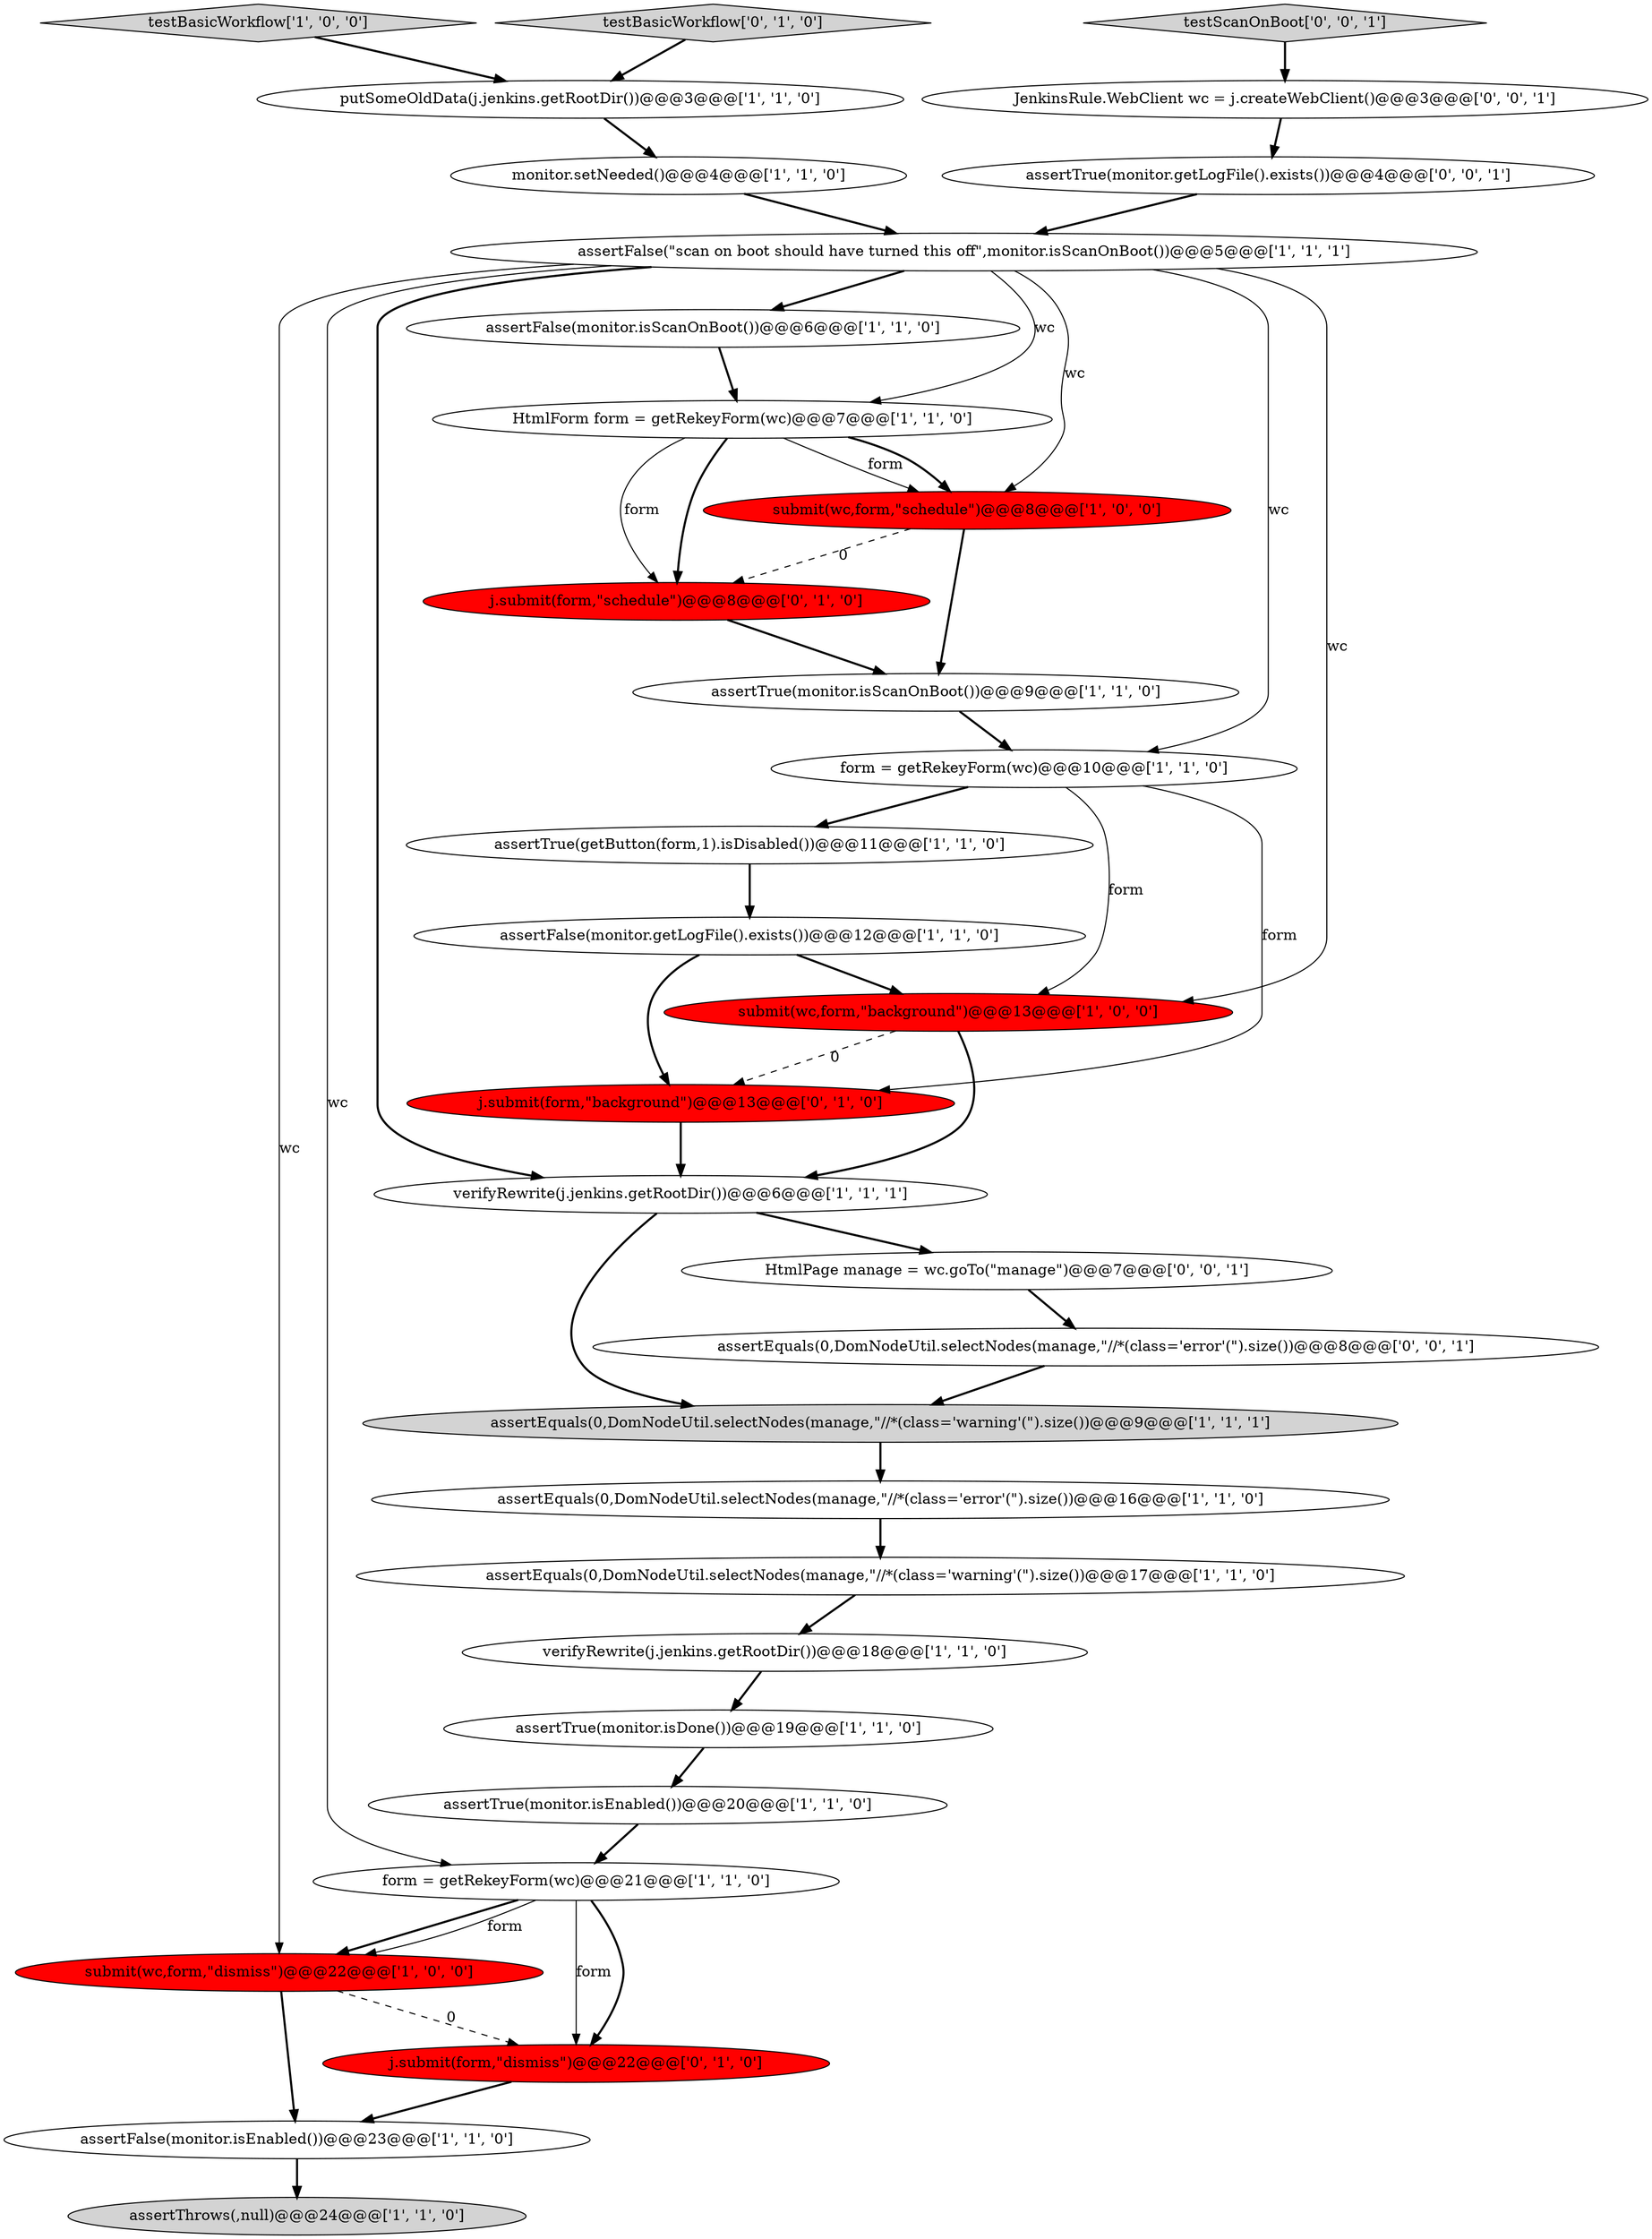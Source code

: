 digraph {
2 [style = filled, label = "submit(wc,form,\"dismiss\")@@@22@@@['1', '0', '0']", fillcolor = red, shape = ellipse image = "AAA1AAABBB1BBB"];
15 [style = filled, label = "form = getRekeyForm(wc)@@@10@@@['1', '1', '0']", fillcolor = white, shape = ellipse image = "AAA0AAABBB1BBB"];
24 [style = filled, label = "j.submit(form,\"schedule\")@@@8@@@['0', '1', '0']", fillcolor = red, shape = ellipse image = "AAA1AAABBB2BBB"];
23 [style = filled, label = "testBasicWorkflow['0', '1', '0']", fillcolor = lightgray, shape = diamond image = "AAA0AAABBB2BBB"];
26 [style = filled, label = "j.submit(form,\"dismiss\")@@@22@@@['0', '1', '0']", fillcolor = red, shape = ellipse image = "AAA1AAABBB2BBB"];
13 [style = filled, label = "assertFalse(monitor.isScanOnBoot())@@@6@@@['1', '1', '0']", fillcolor = white, shape = ellipse image = "AAA0AAABBB1BBB"];
17 [style = filled, label = "assertEquals(0,DomNodeUtil.selectNodes(manage,\"//*(class='warning'(\").size())@@@17@@@['1', '1', '0']", fillcolor = white, shape = ellipse image = "AAA0AAABBB1BBB"];
6 [style = filled, label = "assertTrue(monitor.isDone())@@@19@@@['1', '1', '0']", fillcolor = white, shape = ellipse image = "AAA0AAABBB1BBB"];
7 [style = filled, label = "HtmlForm form = getRekeyForm(wc)@@@7@@@['1', '1', '0']", fillcolor = white, shape = ellipse image = "AAA0AAABBB1BBB"];
21 [style = filled, label = "verifyRewrite(j.jenkins.getRootDir())@@@6@@@['1', '1', '1']", fillcolor = white, shape = ellipse image = "AAA0AAABBB1BBB"];
0 [style = filled, label = "assertTrue(monitor.isScanOnBoot())@@@9@@@['1', '1', '0']", fillcolor = white, shape = ellipse image = "AAA0AAABBB1BBB"];
28 [style = filled, label = "JenkinsRule.WebClient wc = j.createWebClient()@@@3@@@['0', '0', '1']", fillcolor = white, shape = ellipse image = "AAA0AAABBB3BBB"];
9 [style = filled, label = "monitor.setNeeded()@@@4@@@['1', '1', '0']", fillcolor = white, shape = ellipse image = "AAA0AAABBB1BBB"];
27 [style = filled, label = "testScanOnBoot['0', '0', '1']", fillcolor = lightgray, shape = diamond image = "AAA0AAABBB3BBB"];
20 [style = filled, label = "verifyRewrite(j.jenkins.getRootDir())@@@18@@@['1', '1', '0']", fillcolor = white, shape = ellipse image = "AAA0AAABBB1BBB"];
11 [style = filled, label = "assertEquals(0,DomNodeUtil.selectNodes(manage,\"//*(class='error'(\").size())@@@16@@@['1', '1', '0']", fillcolor = white, shape = ellipse image = "AAA0AAABBB1BBB"];
29 [style = filled, label = "assertTrue(monitor.getLogFile().exists())@@@4@@@['0', '0', '1']", fillcolor = white, shape = ellipse image = "AAA0AAABBB3BBB"];
30 [style = filled, label = "HtmlPage manage = wc.goTo(\"manage\")@@@7@@@['0', '0', '1']", fillcolor = white, shape = ellipse image = "AAA0AAABBB3BBB"];
8 [style = filled, label = "submit(wc,form,\"schedule\")@@@8@@@['1', '0', '0']", fillcolor = red, shape = ellipse image = "AAA1AAABBB1BBB"];
22 [style = filled, label = "assertEquals(0,DomNodeUtil.selectNodes(manage,\"//*(class='warning'(\").size())@@@9@@@['1', '1', '1']", fillcolor = lightgray, shape = ellipse image = "AAA0AAABBB1BBB"];
1 [style = filled, label = "assertTrue(monitor.isEnabled())@@@20@@@['1', '1', '0']", fillcolor = white, shape = ellipse image = "AAA0AAABBB1BBB"];
25 [style = filled, label = "j.submit(form,\"background\")@@@13@@@['0', '1', '0']", fillcolor = red, shape = ellipse image = "AAA1AAABBB2BBB"];
19 [style = filled, label = "testBasicWorkflow['1', '0', '0']", fillcolor = lightgray, shape = diamond image = "AAA0AAABBB1BBB"];
3 [style = filled, label = "assertThrows(,null)@@@24@@@['1', '1', '0']", fillcolor = lightgray, shape = ellipse image = "AAA0AAABBB1BBB"];
18 [style = filled, label = "assertFalse(monitor.isEnabled())@@@23@@@['1', '1', '0']", fillcolor = white, shape = ellipse image = "AAA0AAABBB1BBB"];
14 [style = filled, label = "putSomeOldData(j.jenkins.getRootDir())@@@3@@@['1', '1', '0']", fillcolor = white, shape = ellipse image = "AAA0AAABBB1BBB"];
10 [style = filled, label = "submit(wc,form,\"background\")@@@13@@@['1', '0', '0']", fillcolor = red, shape = ellipse image = "AAA1AAABBB1BBB"];
31 [style = filled, label = "assertEquals(0,DomNodeUtil.selectNodes(manage,\"//*(class='error'(\").size())@@@8@@@['0', '0', '1']", fillcolor = white, shape = ellipse image = "AAA0AAABBB3BBB"];
12 [style = filled, label = "assertFalse(\"scan on boot should have turned this off\",monitor.isScanOnBoot())@@@5@@@['1', '1', '1']", fillcolor = white, shape = ellipse image = "AAA0AAABBB1BBB"];
16 [style = filled, label = "assertTrue(getButton(form,1).isDisabled())@@@11@@@['1', '1', '0']", fillcolor = white, shape = ellipse image = "AAA0AAABBB1BBB"];
5 [style = filled, label = "assertFalse(monitor.getLogFile().exists())@@@12@@@['1', '1', '0']", fillcolor = white, shape = ellipse image = "AAA0AAABBB1BBB"];
4 [style = filled, label = "form = getRekeyForm(wc)@@@21@@@['1', '1', '0']", fillcolor = white, shape = ellipse image = "AAA0AAABBB1BBB"];
28->29 [style = bold, label=""];
5->10 [style = bold, label=""];
18->3 [style = bold, label=""];
1->4 [style = bold, label=""];
7->24 [style = solid, label="form"];
31->22 [style = bold, label=""];
12->21 [style = bold, label=""];
24->0 [style = bold, label=""];
27->28 [style = bold, label=""];
7->8 [style = solid, label="form"];
12->10 [style = solid, label="wc"];
26->18 [style = bold, label=""];
4->26 [style = bold, label=""];
12->4 [style = solid, label="wc"];
2->18 [style = bold, label=""];
10->21 [style = bold, label=""];
20->6 [style = bold, label=""];
4->2 [style = bold, label=""];
21->30 [style = bold, label=""];
8->24 [style = dashed, label="0"];
7->8 [style = bold, label=""];
15->16 [style = bold, label=""];
12->15 [style = solid, label="wc"];
0->15 [style = bold, label=""];
5->25 [style = bold, label=""];
23->14 [style = bold, label=""];
8->0 [style = bold, label=""];
15->10 [style = solid, label="form"];
12->13 [style = bold, label=""];
6->1 [style = bold, label=""];
7->24 [style = bold, label=""];
29->12 [style = bold, label=""];
12->8 [style = solid, label="wc"];
19->14 [style = bold, label=""];
21->22 [style = bold, label=""];
30->31 [style = bold, label=""];
13->7 [style = bold, label=""];
4->2 [style = solid, label="form"];
16->5 [style = bold, label=""];
12->7 [style = solid, label="wc"];
11->17 [style = bold, label=""];
14->9 [style = bold, label=""];
15->25 [style = solid, label="form"];
9->12 [style = bold, label=""];
4->26 [style = solid, label="form"];
2->26 [style = dashed, label="0"];
12->2 [style = solid, label="wc"];
22->11 [style = bold, label=""];
10->25 [style = dashed, label="0"];
25->21 [style = bold, label=""];
17->20 [style = bold, label=""];
}
